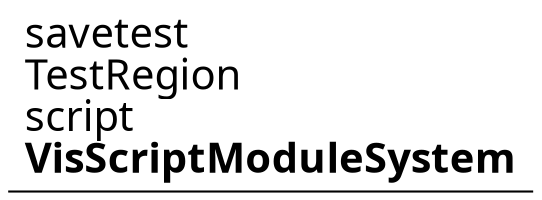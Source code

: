 digraph {
    layout = fdp;
    overlap = prism;
    sep = "+16";
    splines = spline;

    node [ shape = box ];

    graph [ fontname = "Segoe UI" ];
    node [ fontname = "Segoe UI" ];
    edge [ fontname = "Segoe UI" ];

    title [ pos = "-0.001,0.001!" ];
    title [ shape = underline ];
    title [ label = <<font point-size="20">savetest<br align="left"/>TestRegion<br align="left"/>script<br align="left"/><b>VisScriptModuleSystem</b><br align="left"/></font>> ];
}
